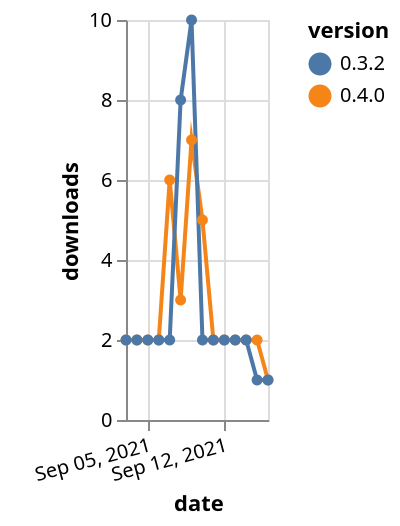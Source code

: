{"$schema": "https://vega.github.io/schema/vega-lite/v5.json", "description": "A simple bar chart with embedded data.", "data": {"values": [{"date": "2021-09-03", "total": 468, "delta": 2, "version": "0.4.0"}, {"date": "2021-09-04", "total": 470, "delta": 2, "version": "0.4.0"}, {"date": "2021-09-05", "total": 472, "delta": 2, "version": "0.4.0"}, {"date": "2021-09-06", "total": 474, "delta": 2, "version": "0.4.0"}, {"date": "2021-09-07", "total": 480, "delta": 6, "version": "0.4.0"}, {"date": "2021-09-08", "total": 483, "delta": 3, "version": "0.4.0"}, {"date": "2021-09-09", "total": 490, "delta": 7, "version": "0.4.0"}, {"date": "2021-09-10", "total": 495, "delta": 5, "version": "0.4.0"}, {"date": "2021-09-11", "total": 497, "delta": 2, "version": "0.4.0"}, {"date": "2021-09-12", "total": 499, "delta": 2, "version": "0.4.0"}, {"date": "2021-09-13", "total": 501, "delta": 2, "version": "0.4.0"}, {"date": "2021-09-14", "total": 503, "delta": 2, "version": "0.4.0"}, {"date": "2021-09-15", "total": 505, "delta": 2, "version": "0.4.0"}, {"date": "2021-09-16", "total": 506, "delta": 1, "version": "0.4.0"}, {"date": "2021-09-03", "total": 879, "delta": 2, "version": "0.3.2"}, {"date": "2021-09-04", "total": 881, "delta": 2, "version": "0.3.2"}, {"date": "2021-09-05", "total": 883, "delta": 2, "version": "0.3.2"}, {"date": "2021-09-06", "total": 885, "delta": 2, "version": "0.3.2"}, {"date": "2021-09-07", "total": 887, "delta": 2, "version": "0.3.2"}, {"date": "2021-09-08", "total": 895, "delta": 8, "version": "0.3.2"}, {"date": "2021-09-09", "total": 905, "delta": 10, "version": "0.3.2"}, {"date": "2021-09-10", "total": 907, "delta": 2, "version": "0.3.2"}, {"date": "2021-09-11", "total": 909, "delta": 2, "version": "0.3.2"}, {"date": "2021-09-12", "total": 911, "delta": 2, "version": "0.3.2"}, {"date": "2021-09-13", "total": 913, "delta": 2, "version": "0.3.2"}, {"date": "2021-09-14", "total": 915, "delta": 2, "version": "0.3.2"}, {"date": "2021-09-15", "total": 916, "delta": 1, "version": "0.3.2"}, {"date": "2021-09-16", "total": 917, "delta": 1, "version": "0.3.2"}]}, "width": "container", "mark": {"type": "line", "point": {"filled": true}}, "encoding": {"x": {"field": "date", "type": "temporal", "timeUnit": "yearmonthdate", "title": "date", "axis": {"labelAngle": -15}}, "y": {"field": "delta", "type": "quantitative", "title": "downloads"}, "color": {"field": "version", "type": "nominal"}, "tooltip": {"field": "delta"}}}